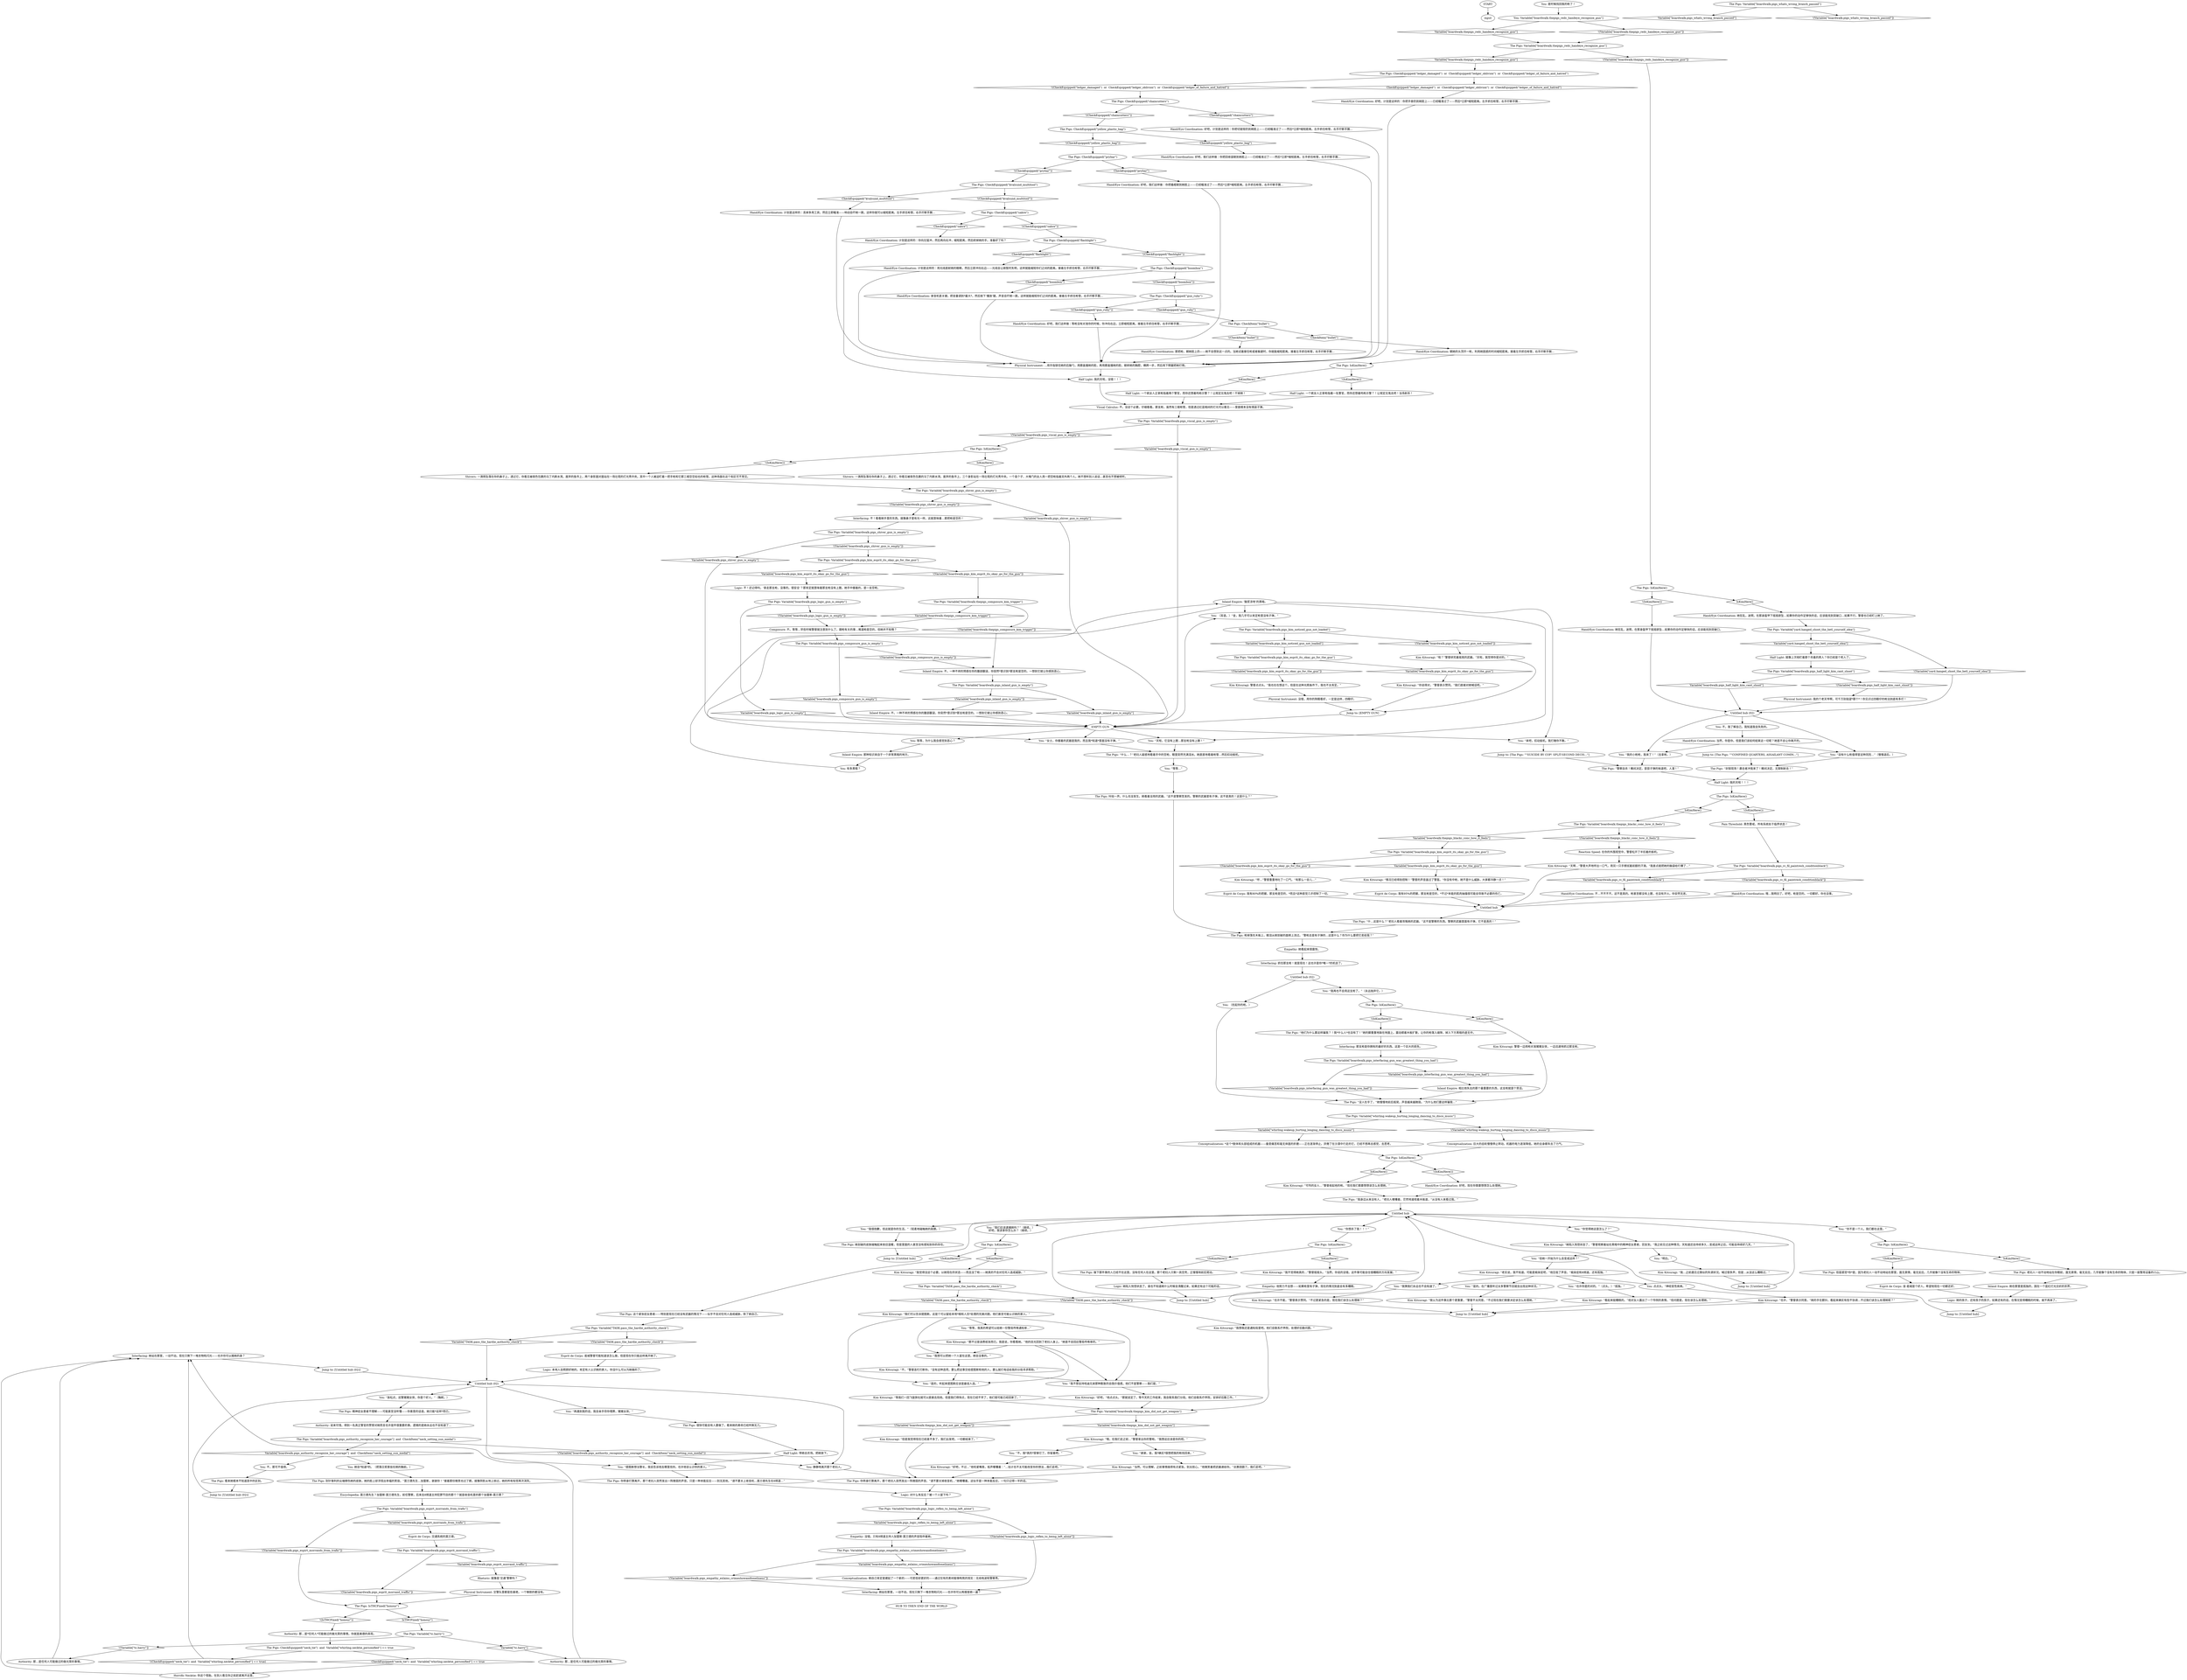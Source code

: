 # BOARDWALK / THE PIGS RED CHECK
# THE PIGS
#
#Current Red Check
# ==================================================
digraph G {
	  0 [label="START"];
	  1 [label="input"];
	  2 [label="Interfacing: 她站在那里，一动不动。现在只剩下一堆衣物和闪光——也许你可以搜她的身？"];
	  3 [label="The Pigs: Variable[\"boardwalk.thepigs_composure_kim_trigger\"]"];
	  4 [label="Variable[\"boardwalk.thepigs_composure_kim_trigger\"]", shape=diamond];
	  5 [label="!(Variable[\"boardwalk.thepigs_composure_kim_trigger\"])", shape=diamond];
	  6 [label="Hand/Eye Coordination: 朝她的头顶开一枪，利用她困惑的时间缩短距离。接着左手抓住枪管，右手拧断手腕…"];
	  7 [label="Kim Kitsuragi: “哈？”警督研究着摇晃的武器。“天啦，我觉得你是对的。”"];
	  8 [label="The Pigs: “封锁现场！袭击者冲我来了！瞬间决定，无限制射击！”"];
	  9 [label="Hand/Eye Coordination: 不…不不不不。这不是真的。枪甚至都没有上膛，也没有开火。你安然无恙。"];
	  10 [label="You: “你想杀了我！！！”"];
	  11 [label="Kim Kitsuragi: “看起来挺糟糕的。”他对女人露出了一个怜悯的表情。“但问题是，现在该怎么处理她。”"];
	  12 [label="The Pigs: “什么…？”老妇人疑惑地看着手中的空枪，眼里突然充满泪水。她直直地看着枪管…然后扣动扳机。"];
	  13 [label="The Pigs: CheckEquipped(\"neck_tie\")  and  Variable[\"whirling.necktie_personified\"] == true"];
	  14 [label="CheckEquipped(\"neck_tie\")  and  Variable[\"whirling.necktie_personified\"] == true", shape=diamond];
	  15 [label="!(CheckEquipped(\"neck_tie\")  and  Variable[\"whirling.necktie_personified\"] == true)", shape=diamond];
	  16 [label="The Pigs: CheckEquipped(\"ledger_damaged\")  or  CheckEquipped(\"ledger_oblivion\")  or  CheckEquipped(\"ledger_of_failure_and_hatred\")"];
	  17 [label="CheckEquipped(\"ledger_damaged\")  or  CheckEquipped(\"ledger_oblivion\")  or  CheckEquipped(\"ledger_of_failure_and_hatred\")", shape=diamond];
	  18 [label="!(CheckEquipped(\"ledger_damaged\")  or  CheckEquipped(\"ledger_oblivion\")  or  CheckEquipped(\"ledger_of_failure_and_hatred\"))", shape=diamond];
	  19 [label="The Pigs: CheckEquipped(\"chaincutters\")"];
	  20 [label="CheckEquipped(\"chaincutters\")", shape=diamond];
	  21 [label="!(CheckEquipped(\"chaincutters\"))", shape=diamond];
	  22 [label="Half Light: 就像上次他盯着那个吊着的男人？你已经是个死人了。"];
	  23 [label="Jump to: [The Pigs: \"\"SUICIDE BY COP! SPLIT-SECOND DECIS...\"]"];
	  24 [label="The Pigs: “什…这是什么？”老妇人看着背叛她的武器。“这不是警察的东西。警察的武器里面有子弹。它不是真的！”"];
	  25 [label="Half Light: 我的天啦！！！"];
	  26 [label="You: （捡起你的枪。）"];
	  27 [label="The Pigs: “他们为什么要这样骗我？！我*什么人*也没有了！”她的脚重重地跺在地面上。震动顺着木板扩散，让你的枪落入缝隙，掉入下方黑暗的虚无中。"];
	  28 [label="You: 点点头。“神经变性疾病。”"];
	  29 [label="Jump to: [Untitled hub]"];
	  30 [label="Logic: 她陷入恍惚状态了。谁也不知道她什么时候会清醒过来，如果还有这个可能的话。"];
	  31 [label="Authority: 那…是任何人可能做过的做光荣的事情。"];
	  32 [label="Hand/Eye Coordination: 她狂乱，迷惘，在那身盔甲下摇摇欲坠…如果你的动作足够快的话，应该能找到突破口。"];
	  33 [label="Kim Kitsuragi: “你说得对，”警督表示赞同。“我们直接对她喊话吧。”"];
	  34 [label="You: 等等，为什么我会感觉到恶心？"];
	  35 [label="Conceptualization: *这个*肢体和头部组成的机器——备受痛苦和毫无体面的折磨——正在逐渐停止。厌倦了在沙漠中行走的它，已经不想再去感觉，去思考。"];
	  36 [label="The Pigs: 她划破的皮肤碰触起来依旧温暖，但是里面的人甚至没有感知到你的存在。"];
	  37 [label="Jump to: [Untitled hub]"];
	  38 [label="The Pigs: “我身边从来没有人，”老妇人嘟囔着，茫然地凝视着木板道，“从没有人来看过我。”"];
	  39 [label="Kim Kitsuragi: “我想我还是通知局里吧。他们会联系疗养院，处理好后勤问题。”"];
	  40 [label="You: 她会*知道*的。（把落日奖章挂在她的胸前。）"];
	  41 [label="The Pigs: Variable[\"boardwalk.thepigs_redc_handeye_recognize_gun\"]"];
	  42 [label="Variable[\"boardwalk.thepigs_redc_handeye_recognize_gun\"]", shape=diamond];
	  43 [label="!(Variable[\"boardwalk.thepigs_redc_handeye_recognize_gun\"])", shape=diamond];
	  44 [label="Inland Empire: 不。一种不祥的预感在你的腹部翻滚，你突然*意识到*那支枪是空的。一想到它就让你感到恶心。"];
	  45 [label="The Pigs: Variable[\"boardwalk.pigs_logic_gun_is_empty\"]"];
	  46 [label="Variable[\"boardwalk.pigs_logic_gun_is_empty\"]", shape=diamond];
	  47 [label="!(Variable[\"boardwalk.pigs_logic_gun_is_empty\"])", shape=diamond];
	  48 [label="You: 不，我了解自己。我知道我会失败的。"];
	  49 [label="Untitled hub"];
	  50 [label="The Pigs: IsKimHere()"];
	  51 [label="IsKimHere()", shape=diamond];
	  52 [label="!(IsKimHere())", shape=diamond];
	  53 [label="Esprit de Corps: 金·曷城是个好人。希望他现在一切都还好。"];
	  54 [label="You: “等等，我真的希望可以给她一份警局传唤通知单…”"];
	  55 [label="Esprit de Corps: 交通系统的莫兰德。"];
	  56 [label="The Pigs: 咔哒一声。什么也没发生。她看着没用的武器。“这不是警察签发的。警察的武器里有子弹。这不是真的！这是什么？”"];
	  57 [label="Hand/Eye Coordination: 好吧，我们这样做：你把回收袋砸到她脸上——已经瞄准过了——然后*立即*缩短距离。左手抓住枪管，右手拧断手腕…"];
	  58 [label="The Pigs: CheckEquipped(\"sabre\")"];
	  59 [label="CheckEquipped(\"sabre\")", shape=diamond];
	  60 [label="!(CheckEquipped(\"sabre\"))", shape=diamond];
	  61 [label="Hand/Eye Coordination: 好吧，我们这样做：等枪没有对准你的时候，你冲向右边，立即缩短距离。接着左手抓住枪管，右手拧断手腕…"];
	  62 [label="Inland Empire: 不。一种不祥的预感在你的腹部翻滚，你突然*意识到*那支枪是空的。一想到它就让你感到恶心。"];
	  63 [label="Logic: 不！还记得吗，‘拿走那支枪，没事的。很安全’？那肯定就意味着那支枪没有上膛。她手中握着的，是一支空枪。"];
	  64 [label="You: “来吧，扣动扳机。我打赌你不敢。”"];
	  65 [label="Inland Empire: ‘脑浆涂地’的黑暗。"];
	  66 [label="You: “没有什么枪值得冒这种风险…”（慢慢退后。）"];
	  67 [label="Untitled hub (02)"];
	  68 [label="Esprit de Corps: 我有80%的把握，那支枪是空的，*而且*这种直觉几乎控制了一切。"];
	  69 [label="You: “我们应该逮捕她吗？”（继续。）\n好吧，我该拿你怎么办？（继续。）"];
	  70 [label="Jump to: [Untitled hub]"];
	  71 [label="Untitled hub (02)"];
	  72 [label="Authority: 那…是*任何人*可能做过的做光荣的事情。你就是美德的具现。"];
	  73 [label="You: （耳语。）“金，我几乎可以肯定枪里没有子弹。”"];
	  74 [label="Jump to: [EMPTY GUN]"];
	  75 [label="Kim Kitsuragi: “天啊…”警督大声地呼出一口气，用另一只手擦拭着前额的汗滴。“我差点就把她的脑袋给打爆了…”"];
	  76 [label="Kim Kitsuragi: “呼…”警督重重地吐了一口气。“有那么一会儿…”"];
	  77 [label="The Pigs: 枪掉落在木板上，眼泪从她划破的面颊上流过。“警枪总是有子弹的…这是什么？你为什么要把它卖给我？”"];
	  78 [label="Untitled hub (02)"];
	  79 [label="You: “你不是一个人。我们都在这里。”"];
	  80 [label="Kim Kitsuragi: “我认为这件事比那个更重要，”警督不太同意。“不过现在我们需要决定该怎么处理她。”"];
	  81 [label="You: “我不想支持哈迪兄弟那种膨胀的自我价值感。他们不是警察——我们是。”"];
	  82 [label="Conceptualization: 她自己肯定是建起了一个新的——可悲但却更好的——通过仅有的素材能够构筑的现实：无线电波和警察秀。"];
	  83 [label="The Pigs: Variable[\"boardwalk.pigs_esprit_morrand_traffic\"]"];
	  84 [label="Variable[\"boardwalk.pigs_esprit_morrand_traffic\"]", shape=diamond];
	  85 [label="!(Variable[\"boardwalk.pigs_esprit_morrand_traffic\"])", shape=diamond];
	  86 [label="Interfacing: 她站在那里，一动不动。现在只剩下一堆衣物和闪光——也许你可以再搜查她一遍？"];
	  87 [label="Half Light: 一个疯女人正拿枪指着一名警官，而你还想着鸣枪示警？！让规定见鬼去吧！当场射杀！"];
	  88 [label="The Pigs: Variable[\"yard.hanged_shoot_the_betl_yourself_idea\"]"];
	  89 [label="Variable[\"yard.hanged_shoot_the_betl_yourself_idea\"]", shape=diamond];
	  90 [label="!(Variable[\"yard.hanged_shoot_the_betl_yourself_idea\"])", shape=diamond];
	  91 [label="You: “我再也不会用这支枪了。”（永远抛弃它。）"];
	  92 [label="The Pigs: IsKimHere()"];
	  93 [label="IsKimHere()", shape=diamond];
	  94 [label="!(IsKimHere())", shape=diamond];
	  95 [label="Kim Kitsuragi: “可怜的女人…”警督收起他的枪。“现在我们需要想想该怎么处理她。”"];
	  96 [label="You: “我猜我们永远也不会知道了。”"];
	  97 [label="Empathy: 他努力不去想——如果枪里有子弹，现在的情况到底会有多糟糕。"];
	  98 [label="The Pigs: Variable[\"TASK.pass_the_hardie_authority_check\"]"];
	  99 [label="Variable[\"TASK.pass_the_hardie_authority_check\"]", shape=diamond];
	  100 [label="!(Variable[\"TASK.pass_the_hardie_authority_check\"])", shape=diamond];
	  101 [label="You: “再遇到我的话，我会亲手将你埋葬，猪猪女侠。”"];
	  102 [label="The Pigs: 精神症女患者不理解——可能甚至没听懂——你善意的话语。她只能*这样*而已。"];
	  103 [label="Authority: 那…是任何人可能做过的做光荣的事情。"];
	  104 [label="Rhetoric: 就像是‘交通’警察吗？"];
	  105 [label="Inland Empire: 她在那里是孤独的，困在一个蓝红灯光交织的世界。"];
	  106 [label="Logic: 她的孩子，还有孩子的孩子，如果还有的话，在情况变得糟糕的时候，就不再来了。"];
	  107 [label="The Pigs: CheckEquipped(\"kvalsund_multitool\")"];
	  108 [label="CheckEquipped(\"kvalsund_multitool\")", shape=diamond];
	  109 [label="!(CheckEquipped(\"kvalsund_multitool\"))", shape=diamond];
	  110 [label="Physical Instrument: 没错，用你的狗眼看好，一定是这样，四眼仔。"];
	  111 [label="You: “你觉得她这是怎么了？”"];
	  112 [label="Empathy: 她看起来很震惊。"];
	  113 [label="You: “是的。在广播里听过太多警察节目就会出现这种状况。”"];
	  114 [label="Kim Kitsuragi: “也许，”警督表示同意。“她的手在颤抖，看起来确实有些不协调…不过我们该怎么处理她呢？”"];
	  115 [label="The Pigs: IsKimHere()"];
	  116 [label="IsKimHere()", shape=diamond];
	  117 [label="!(IsKimHere())", shape=diamond];
	  118 [label="The Pigs: 这个紧张症女患者——特别是现在已经没有武器的情况下——似乎不会对任何人造成威胁，除了她自己。"];
	  119 [label="Kim Kitsuragi: “等我们一回飞旋旅社就可以直接去找他。但是我们得快点，现在已经不早了，他们很可能已经回家了。”"];
	  120 [label="Jump to: [Untitled hub (02)]"];
	  121 [label="The Pigs: 很快可能会有人要做了。看来她的寿命已经所剩无几。"];
	  122 [label="The Pigs: Variable[\"boardwalk.pigs_whats_wrong_branch_passed\"]"];
	  123 [label="Variable[\"boardwalk.pigs_whats_wrong_branch_passed\"]", shape=diamond];
	  124 [label="!(Variable[\"boardwalk.pigs_whats_wrong_branch_passed\"])", shape=diamond];
	  125 [label="EMPTY GUN"];
	  126 [label="Composure: 不。等等…早些时候警督就注意到什么了。跟枪有关的事…难道枪是空的，但她并不知情？"];
	  127 [label="The Pigs: Variable[\"boardwalk.pigs_composure_gun_is_empty\"]"];
	  128 [label="Variable[\"boardwalk.pigs_composure_gun_is_empty\"]", shape=diamond];
	  129 [label="!(Variable[\"boardwalk.pigs_composure_gun_is_empty\"])", shape=diamond];
	  130 [label="Hand/Eye Coordination: 她狂乱，迷惘，在那身盔甲下摇摇欲坠…如果你的动作足够快的话，应该能找到突破口…如果不行，警督也已经盯上她了。"];
	  131 [label="The Pigs: “警察自杀！瞬间决定。尝尝子弹的味道吧，人渣！”"];
	  132 [label="Reaction Speed: 在你的外围视觉中，警督松开了半扣着的扳机。"];
	  133 [label="Hand/Eye Coordination: 哦…我明白了。好吧，枪是空的。一切都好。你也没事。"];
	  134 [label="Kim Kitsuragi: 警督一边用枪对准猪猪女侠，一边迅速地抓过那支枪。"];
	  135 [label="The Pigs: IsKimHere()"];
	  136 [label="IsKimHere()", shape=diamond];
	  137 [label="!(IsKimHere())", shape=diamond];
	  138 [label="Kim Kitsuragi: “好吧，”他点点头。“那就说定了。等今天的工作结束，我会联系我们分局。他们会联系疗养院，安排好后勤工作。”"];
	  139 [label="Half Light: 带她去农场。把她放下。"];
	  140 [label="Kim Kitsuragi: “我…之前遇见过类似的失调状况。喊过很多声，但是…从没这么糟糕过。”"];
	  141 [label="Jump to: [Untitled hub]"];
	  142 [label="Hand/Eye Coordination: 计划是这样的：你向左猛冲，然后再向右冲，缩短距离，然后砍掉她的手。准备好了吗？"];
	  143 [label="Hand/Eye Coordination: 计划是这样的：用光线直射她的眼睛，然后立即冲向右边——光线会让她暂时失明，这样就能缩短你们之间的距离。接着左手抓住枪管，右手拧断手腕…"];
	  144 [label="The Pigs: CheckEquipped(\"boombox\")"];
	  145 [label="CheckEquipped(\"boombox\")", shape=diamond];
	  146 [label="!(CheckEquipped(\"boombox\"))", shape=diamond];
	  147 [label="The Pigs: Variable[\"boardwalk.pigs_inland_gun_is_empty\"]"];
	  148 [label="Variable[\"boardwalk.pigs_inland_gun_is_empty\"]", shape=diamond];
	  149 [label="!(Variable[\"boardwalk.pigs_inland_gun_is_empty\"])", shape=diamond];
	  150 [label="The Pigs: Variable[\"boardwalk.pigs_kim_esprit_its_okay_go_for_the_gun\"]"];
	  151 [label="Variable[\"boardwalk.pigs_kim_esprit_its_okay_go_for_the_gun\"]", shape=diamond];
	  152 [label="!(Variable[\"boardwalk.pigs_kim_esprit_its_okay_go_for_the_gun\"])", shape=diamond];
	  153 [label="Kim Kitsuragi: “我不觉得她真的…”警督摇摇头。“当然，你说的没错。这件事可能会往很糟糕的方向发展。”"];
	  154 [label="The Pigs: 做下那件事的人已经不在这里。没有任何人在这里。那个老妇人只剩一具空壳，正慢慢地前后晃动。"];
	  155 [label="You: “我想可以把她一个人留在这里。她会没事的。”"];
	  156 [label="You: 静静地离开那个老妇人。"];
	  157 [label="You: “不，我*真的*受够它了。你留着吧。”"];
	  158 [label="The Pigs: 你转身打算离开，那个老妇人突然发出一阵微弱的声音。“请不要关掉收音机…”她嘟囔着。这似乎是一种本能反应，一句只记得一半的话。"];
	  159 [label="You: “明白。”"];
	  160 [label="You: 是时候找回我的枪了！"];
	  161 [label="You: Variable[\"boardwalk.thepigs_redc_handeye_recognize_gun\"]"];
	  162 [label="Variable[\"boardwalk.thepigs_redc_handeye_recognize_gun\"]", shape=diamond];
	  163 [label="!(Variable[\"boardwalk.thepigs_redc_handeye_recognize_gun\"])", shape=diamond];
	  164 [label="The Pigs: CheckEquipped(\"gun_ruby\")"];
	  165 [label="CheckEquipped(\"gun_ruby\")", shape=diamond];
	  166 [label="!(CheckEquipped(\"gun_ruby\"))", shape=diamond];
	  167 [label="Physical Instrument: …用手指锁住她的后脑勺，用膝盖撞她的脸，再用膝盖撞她的脸，砸碎她的胸腔，横跨一步，然后用下劈腿把她打倒。"];
	  168 [label="Inland Empire: 相比他失去的那个最重要的东西，这支枪就是个笑话。"];
	  169 [label="Hand/Eye Coordination: 好吧，现在你需要想想怎么处理她。"];
	  170 [label="Kim Kitsuragi: “她陷入恍惚状态了，”警督观察着站在黑暗中的精神症女患者，回复到。“我之前见过这种情况。天知道还会持续多久…变成这样之后，可能会持续好几天。”"];
	  171 [label="The Pigs: 老妇人一动不动地站在你眼前，面无表情，毫无反应。几乎就像个没有生命的物体。只是一座警用设备的小山。"];
	  172 [label="Kim Kitsuragi: “我们可以告诉提图斯。这是个可以留给本地*维和人员*处理的完美问题。他们甚至可能认识她的家人。”"];
	  173 [label="You: “放松点，巡警猪猪女侠，你是个好人。”（鞠躬。）"];
	  174 [label="The Pigs: 看来她根本不知道其中的区别。"];
	  175 [label="The Pigs: Variable[\"boardwalk.pigs_espirt_morrands_from_trafic\"]"];
	  176 [label="Variable[\"boardwalk.pigs_espirt_morrands_from_trafic\"]", shape=diamond];
	  177 [label="!(Variable[\"boardwalk.pigs_espirt_morrands_from_trafic\"])", shape=diamond];
	  178 [label="You: “等等…”"];
	  179 [label="The Pigs: CheckEquipped(\"yellow_plastic_bag\")"];
	  180 [label="CheckEquipped(\"yellow_plastic_bag\")", shape=diamond];
	  181 [label="!(CheckEquipped(\"yellow_plastic_bag\"))", shape=diamond];
	  182 [label="Hand/Eye Coordination: 好吧，我们这样做：你把撬棍砸到她脸上——已经瞄准过了——然后*立即*缩短距离。左手抓住枪管，右手拧断手腕…"];
	  183 [label="The Pigs: Variable[\"boardwalk.pigs_kim_esprit_its_okay_go_for_the_gun\"]"];
	  184 [label="Variable[\"boardwalk.pigs_kim_esprit_its_okay_go_for_the_gun\"]", shape=diamond];
	  185 [label="!(Variable[\"boardwalk.pigs_kim_esprit_its_okay_go_for_the_gun\"])", shape=diamond];
	  186 [label="Kim Kitsuragi: 警督点点头。“我也在在想这个。但是在这种光照条件下，我也不太肯定。”"];
	  187 [label="Physical Instrument: 我的个老天爷啊，可千万别指望*那个*！你见识过四眼仔的枪法到底有多烂！"];
	  188 [label="The Pigs: IsKimHere()"];
	  189 [label="IsKimHere()", shape=diamond];
	  190 [label="!(IsKimHere())", shape=diamond];
	  191 [label="Jump to: [Untitled hub]"];
	  192 [label="The Pigs: 但是感觉*你*是，因为老妇人一动不动地站在那里，面无表情，毫无反应。几乎就像个没有生命的物体。"];
	  193 [label="Kim Kitsuragi: “那不过是浪费纸张而已。我是说，你看看她。”他的目光回到了老妇人身上。“她是不会回应警局传唤单的。”"];
	  194 [label="Empathy: 没错。只有8频道主持人加雷斯·莫兰德的声音陪伴着她。"];
	  195 [label="Physical Instrument: 交警队里都是些基佬。一个够胆的都没有。"];
	  196 [label="Hand/Eye Coordination: 计划是这样的：丢掉多用工具，然后立即瞄准——响动会吓她一跳，这样你就可以缩短距离。左手抓住枪管，右手拧断手腕…"];
	  197 [label="Interfacing: 抓住那支枪！就是现在！这也许是你*唯一*的机会了。"];
	  198 [label="You: “提图斯想当警长，我会告诉他去哪里找你。也许他会认识你的家人。”"];
	  199 [label="Kim Kitsuragi: “好吧，不过…”他咬紧嘴唇，低声嘟囔着：“…估计也不太可能改变你的想法…我们走吧。”"];
	  200 [label="The Pigs: Variable[\"boardwalk.pigs_empathy_exlains_crimeshowandloneliness\"]"];
	  201 [label="Variable[\"boardwalk.pigs_empathy_exlains_crimeshowandloneliness\"]", shape=diamond];
	  202 [label="!(Variable[\"boardwalk.pigs_empathy_exlains_crimeshowandloneliness\"])", shape=diamond];
	  204 [label="Jump to: [Untitled hub (02)]"];
	  205 [label="Half Light: 我的天啦，没错！！！"];
	  206 [label="The Pigs: CheckItem(\"bullet\")"];
	  207 [label="CheckItem(\"bullet\")", shape=diamond];
	  208 [label="!(CheckItem(\"bullet\"))", shape=diamond];
	  209 [label="Inland Empire: 那种知识来自于一个非常黑暗的地方。"];
	  210 [label="Untitled hub"];
	  211 [label="Kim Kitsuragi: “也许不能，”警督表示赞同。“不过更紧急的是，现在我们该怎么处理她？”"];
	  212 [label="The Pigs: Variable[\"TASK.pass_the_hardie_authority_check\"]"];
	  213 [label="Variable[\"TASK.pass_the_hardie_authority_check\"]", shape=diamond];
	  214 [label="!(Variable[\"TASK.pass_the_hardie_authority_check\"])", shape=diamond];
	  215 [label="The Pigs: Variable[\"boardwalk.thepigs_kim_did_not_get_weapon\"]"];
	  216 [label="Variable[\"boardwalk.thepigs_kim_did_not_get_weapon\"]", shape=diamond];
	  217 [label="!(Variable[\"boardwalk.thepigs_kim_did_not_get_weapon\"])", shape=diamond];
	  218 [label="The Pigs: Variable[\"tc.harry\"]"];
	  219 [label="Variable[\"tc.harry\"]", shape=diamond];
	  220 [label="!(Variable[\"tc.harry\"])", shape=diamond];
	  221 [label="The Pigs: IsKimHere()"];
	  222 [label="IsKimHere()", shape=diamond];
	  223 [label="!(IsKimHere())", shape=diamond];
	  224 [label="Kim Kitsuragi: “老实说，我不知道。可能是痴呆症吧，”他压低了声音。“痴呆症和8频道。还有孤独。”"];
	  225 [label="You: “是的，听起来提图斯应该是最佳人选。”"];
	  226 [label="You: “谢谢，金。我*确实*很想把我的枪找回来。”"];
	  227 [label="Kim Kitsuragi: “当然。可以理解，之前事情搞得有点紧张。别太担心。”他微笑着把武器递给你。“总算团圆了。我们走吧。”"];
	  228 [label="You: 不，那可不值得。"];
	  229 [label="The Pigs: 你转身打算离开，那个老妇人突然发出一阵微弱的声音。只是一种本能反应——别无其他。“请不要关上收音机…莫兰德先生在8频道…”"];
	  230 [label="The Pigs: CheckEquipped(\"prybar\")"];
	  231 [label="CheckEquipped(\"prybar\")", shape=diamond];
	  232 [label="!(CheckEquipped(\"prybar\"))", shape=diamond];
	  233 [label="The Pigs: CheckEquipped(\"flashlight\")"];
	  234 [label="CheckEquipped(\"flashlight\")", shape=diamond];
	  235 [label="!(CheckEquipped(\"flashlight\"))", shape=diamond];
	  236 [label="The Pigs: Variable[\"boardwalk.pigs_viscal_gun_is_empty\"]"];
	  237 [label="Variable[\"boardwalk.pigs_viscal_gun_is_empty\"]", shape=diamond];
	  238 [label="!(Variable[\"boardwalk.pigs_viscal_gun_is_empty\"])", shape=diamond];
	  239 [label="Shivers: 一滴雨坠落在你的鼻子上，透过它，你看见被夜色包裹的马丁内斯水湾。废弃的鱼市上，两个身影面对面站在一场壮观的灯光秀中央。其中一个人被迫盯着一把手枪和它那三根空空如也的枪管。这种场面在这个街区可不常见。"];
	  240 [label="The Pigs: Variable[\"boardwalk.pigs_kim_esprit_its_okay_go_for_the_gun\"]"];
	  241 [label="Variable[\"boardwalk.pigs_kim_esprit_its_okay_go_for_the_gun\"]", shape=diamond];
	  242 [label="!(Variable[\"boardwalk.pigs_kim_esprit_its_okay_go_for_the_gun\"])", shape=diamond];
	  243 [label="The Pigs: IsKimHere()"];
	  244 [label="IsKimHere()", shape=diamond];
	  245 [label="!(IsKimHere())", shape=diamond];
	  246 [label="You: “天啦，它没有上膛…那支枪没有上膛！”"];
	  247 [label="Pain Threshold: 黑色警戒，所有系统处于临界状态！"];
	  248 [label="The Pigs: Variable[\"boardwalk.pigs_rc_fil_paintresh_conditionblack\"]"];
	  249 [label="Variable[\"boardwalk.pigs_rc_fil_paintresh_conditionblack\"]", shape=diamond];
	  250 [label="!(Variable[\"boardwalk.pigs_rc_fil_paintresh_conditionblack\"])", shape=diamond];
	  251 [label="You: “我很抱歉，但这就是你的生活。”（轻柔地碰触她的肩膀。）"];
	  252 [label="The Pigs: Variable[\"boardwalk.pigs_interfacing_gun_was_greatest_thing_you_had\"]"];
	  253 [label="Variable[\"boardwalk.pigs_interfacing_gun_was_greatest_thing_you_had\"]", shape=diamond];
	  254 [label="!(Variable[\"boardwalk.pigs_interfacing_gun_was_greatest_thing_you_had\"])", shape=diamond];
	  255 [label="The Pigs: Variable[\"whirling.wakeup_hurting_longing_dancing_to_disco_music\"]"];
	  256 [label="Variable[\"whirling.wakeup_hurting_longing_dancing_to_disco_music\"]", shape=diamond];
	  257 [label="!(Variable[\"whirling.wakeup_hurting_longing_dancing_to_disco_music\"])", shape=diamond];
	  258 [label="You: “但她一开始为什么会变成这样？”"];
	  259 [label="Kim Kitsuragi: “但是我觉得现在已经差不多了。我们出发吧，一切都结束了。”"];
	  260 [label="Esprit de Corps: 曷城警督可能知道该怎么做，但是现在你只能这样离开她了。"];
	  261 [label="The Pigs: IsTHCFixed(\"honour\")"];
	  262 [label="IsTHCFixed(\"honour\")", shape=diamond];
	  263 [label="!(IsTHCFixed(\"honour\"))", shape=diamond];
	  264 [label="Half Light: 一个疯女人正拿枪指着两个警官，而你还想着鸣枪示警？！让规定见鬼去吧！干掉她！"];
	  265 [label="The Pigs: Variable[\"boardwalk.pigs_kim_noticed_gun_not_loaded\"]"];
	  266 [label="Variable[\"boardwalk.pigs_kim_noticed_gun_not_loaded\"]", shape=diamond];
	  267 [label="!(Variable[\"boardwalk.pigs_kim_noticed_gun_not_loaded\"])", shape=diamond];
	  268 [label="You: 有多黑暗？"];
	  269 [label="Esprit de Corps: 我有95%的把握，那支枪是空的，*不过*本能的肌肉抽搐很可能会导致不必要的伤亡。"];
	  270 [label="Interfacing: 那支枪是你拥有的最好的东西。这是一个巨大的损失。"];
	  271 [label="The Pigs: IsKimHere()"];
	  272 [label="IsKimHere()", shape=diamond];
	  273 [label="!(IsKimHere())", shape=diamond];
	  274 [label="The Pigs: “没人在乎了，”她慢慢地前后摇晃，声音越来越微弱。“为什么他们要这样骗我…”"];
	  275 [label="Logic: 对什么有反应？被一个人留下吗？"];
	  276 [label="The Pigs: 别针锋利的尖端擦伤她的皮肤，她的脸上却浮现出幸福的笑容。“莫兰德先生…加雷斯，谢谢你！”接着那份微笑也过了期，就像阴影从地上掠过，她的所有知觉再次消失。"];
	  277 [label="Jump to: [The Pigs: \"\"CONFINED QUARTERS, ASSAILANT COMIN...\"]"];
	  278 [label="Hand/Eye Coordination: 好吧，计划是这样的：你把切链钳扔到她脸上——已经瞄准过了——然后*立即*缩短距离。左手抓住枪管，右手拧断手腕…"];
	  279 [label="Hand/Eye Coordination: 录音机是关键。把音量调到*最大*，然后按下‘播放’键。声音会吓她一跳，这样就能缩短你们之间的距离。接着左手抓住枪管，右手拧断手腕…"];
	  280 [label="Hand/Eye Coordination: 那把枪，朝她脸上扔——她不会想到这一点的。当她试着接住枪或者躲避时，你就能缩短距离。接着左手抓住枪管，右手拧断手腕…"];
	  281 [label="Shivers: 一滴雨坠落在你的鼻子上，透过它，你看见被夜色包裹的马丁内斯水湾。废弃的鱼市上，三个身影站在一场壮观的灯光秀中央。一个高个子、大嗓门的女人用一把空枪指着另外两个人。她不想听别人说话…甚至也不想被倾听。"];
	  282 [label="Kim Kitsuragi: “情况已经得到控制！”警督的声音盖过了警笛。“你没有中枪，她不是什么威胁，大家都冷静一点！”"];
	  283 [label="Conceptualization: 巨大的齿轮慢慢停止转动。机器的电力逐渐降低。她的全身都失去了力气。"];
	  284 [label="Kim Kitsuragi: “我觉得没这个必要。以她现在的状态——而且没了枪——她真的不会对任何人造成威胁。”"];
	  285 [label="The Pigs: Variable[\"boardwalk.pigs_logic_reflex_to_being_left_alone\"]"];
	  286 [label="Variable[\"boardwalk.pigs_logic_reflex_to_being_left_alone\"]", shape=diamond];
	  287 [label="!(Variable[\"boardwalk.pigs_logic_reflex_to_being_left_alone\"])", shape=diamond];
	  288 [label="Horrific Necktie: 你这个怪胎。在别人看见你之前赶紧离开这里。"];
	  289 [label="Interfacing: 不！看看她手里的东西。就像鼻子里有光一样。这就意味着…那把枪是空的！"];
	  290 [label="You: “女士，你握着的武器是我的，而且我*知道*里面没有子弹。”"];
	  291 [label="The Pigs: Variable[\"boardwalk.pigs_half_light_kim_cant_shoot\"]"];
	  292 [label="Variable[\"boardwalk.pigs_half_light_kim_cant_shoot\"]", shape=diamond];
	  293 [label="!(Variable[\"boardwalk.pigs_half_light_kim_cant_shoot\"])", shape=diamond];
	  294 [label="You: “也许你是的对的。”（点头。）“孤独。”"];
	  295 [label="Kim Kitsuragi: “不，”警督连忙打断你。“没有这种选项。要么把这事交给提图斯和他的人，要么就打电话给我的分局寻求帮助。”"];
	  296 [label="Kim Kitsuragi: “哦，在我们走之前…”警督拿出你的警枪。“我想这应该是你的吧。”"];
	  297 [label="Logic: 本地人会照顾好她的。肯定有人认识她的家人。你没什么可以为她做的了。"];
	  298 [label="Authority: 说来可惜。得到一名真正警官的赞誉对她而言也许是件很重要的事。遗憾的是她永远也不会知道了…"];
	  299 [label="Hand/Eye Coordination: 好吧，计划是这样的：你把手册扔到她脸上——已经瞄准过了——然后*立即*缩短距离。左手抓住枪管，右手拧断手腕…"];
	  300 [label="Visual Calculus: 不。没这个必要。仔细看看。那支枪，虽然有三根枪管，但是透过红蓝相间的灯光可以看见——里面根本没有填装子弹。"];
	  301 [label="The Pigs: Variable[\"boardwalk.pigs_shiver_gun_is_empty\"]"];
	  302 [label="Variable[\"boardwalk.pigs_shiver_gun_is_empty\"]", shape=diamond];
	  303 [label="!(Variable[\"boardwalk.pigs_shiver_gun_is_empty\"])", shape=diamond];
	  304 [label="The Pigs: Variable[\"boardwalk.pigs_shiver_gun_is_empty\"]"];
	  305 [label="Variable[\"boardwalk.pigs_shiver_gun_is_empty\"]", shape=diamond];
	  306 [label="!(Variable[\"boardwalk.pigs_shiver_gun_is_empty\"])", shape=diamond];
	  307 [label="You: “我的小枪枪，我来了！”（去拿枪。）"];
	  308 [label="The Pigs: IsKimHere()"];
	  309 [label="IsKimHere()", shape=diamond];
	  310 [label="!(IsKimHere())", shape=diamond];
	  311 [label="Hand/Eye Coordination: 当然，你是你。但是我们该如何结束这一切呢？她是不会让你离开的。"];
	  312 [label="The Pigs: Variable[\"boardwalk.thepigs_blackc_conc_how_it_feels\"]"];
	  313 [label="Variable[\"boardwalk.thepigs_blackc_conc_how_it_feels\"]", shape=diamond];
	  314 [label="!(Variable[\"boardwalk.thepigs_blackc_conc_how_it_feels\"])", shape=diamond];
	  315 [label="HUB TO THEN END OF THE WORLD"];
	  316 [label="The Pigs: Variable[\"boardwalk.pigs_authority_recognize_her_courage\"]  and  CheckItem(\"neck_setting_sun_medal\")"];
	  317 [label="Variable[\"boardwalk.pigs_authority_recognize_her_courage\"]  and  CheckItem(\"neck_setting_sun_medal\")", shape=diamond];
	  318 [label="!(Variable[\"boardwalk.pigs_authority_recognize_her_courage\"]  and  CheckItem(\"neck_setting_sun_medal\"))", shape=diamond];
	  319 [label="Encyclopedia: 莫兰德先生？加雷斯·莫兰德先生，前任警察，后来去8频道主持犯罪节目的那个？就是收音机里的那个加雷斯·莫兰德？"];
	  0 -> 1
	  2 -> 204
	  3 -> 4
	  3 -> 5
	  4 -> 126
	  5 -> 62
	  6 -> 243
	  7 -> 74
	  8 -> 25
	  9 -> 210
	  10 -> 50
	  11 -> 29
	  12 -> 178
	  13 -> 14
	  13 -> 15
	  14 -> 288
	  15 -> 2
	  16 -> 17
	  16 -> 18
	  17 -> 299
	  18 -> 19
	  19 -> 20
	  19 -> 21
	  20 -> 278
	  21 -> 179
	  22 -> 291
	  23 -> 131
	  24 -> 77
	  25 -> 188
	  26 -> 274
	  27 -> 270
	  28 -> 114
	  29 -> 49
	  30 -> 191
	  31 -> 2
	  32 -> 67
	  33 -> 74
	  34 -> 209
	  35 -> 92
	  36 -> 37
	  37 -> 49
	  38 -> 49
	  39 -> 215
	  40 -> 276
	  41 -> 42
	  41 -> 43
	  42 -> 16
	  43 -> 308
	  44 -> 125
	  45 -> 46
	  45 -> 47
	  46 -> 125
	  47 -> 126
	  48 -> 311
	  49 -> 69
	  49 -> 10
	  49 -> 111
	  49 -> 79
	  49 -> 251
	  50 -> 51
	  50 -> 52
	  51 -> 153
	  52 -> 154
	  53 -> 106
	  54 -> 193
	  55 -> 83
	  56 -> 77
	  57 -> 167
	  58 -> 59
	  58 -> 60
	  59 -> 142
	  60 -> 233
	  61 -> 167
	  62 -> 147
	  63 -> 45
	  64 -> 23
	  65 -> 64
	  65 -> 73
	  65 -> 290
	  65 -> 246
	  66 -> 8
	  67 -> 48
	  67 -> 66
	  67 -> 307
	  68 -> 210
	  69 -> 135
	  70 -> 49
	  71 -> 101
	  71 -> 156
	  71 -> 173
	  71 -> 198
	  72 -> 13
	  73 -> 265
	  74 -> 125
	  75 -> 210
	  76 -> 68
	  77 -> 112
	  78 -> 26
	  78 -> 91
	  79 -> 115
	  80 -> 29
	  81 -> 138
	  82 -> 86
	  83 -> 84
	  83 -> 85
	  84 -> 104
	  85 -> 261
	  86 -> 315
	  87 -> 300
	  88 -> 89
	  88 -> 90
	  89 -> 22
	  90 -> 67
	  91 -> 271
	  92 -> 93
	  92 -> 94
	  93 -> 95
	  94 -> 169
	  95 -> 38
	  96 -> 211
	  97 -> 191
	  98 -> 99
	  98 -> 100
	  99 -> 71
	  100 -> 260
	  101 -> 121
	  102 -> 298
	  103 -> 2
	  104 -> 195
	  105 -> 106
	  106 -> 70
	  107 -> 108
	  107 -> 109
	  108 -> 196
	  109 -> 58
	  110 -> 74
	  111 -> 170
	  112 -> 197
	  113 -> 80
	  114 -> 29
	  115 -> 116
	  115 -> 117
	  116 -> 171
	  117 -> 192
	  118 -> 98
	  119 -> 215
	  120 -> 71
	  121 -> 139
	  122 -> 123
	  122 -> 124
	  125 -> 64
	  125 -> 34
	  125 -> 290
	  125 -> 73
	  125 -> 246
	  126 -> 127
	  127 -> 128
	  127 -> 129
	  128 -> 125
	  129 -> 62
	  130 -> 88
	  131 -> 25
	  132 -> 75
	  133 -> 210
	  134 -> 274
	  135 -> 136
	  135 -> 137
	  136 -> 284
	  137 -> 118
	  138 -> 215
	  139 -> 156
	  139 -> 198
	  140 -> 141
	  141 -> 49
	  142 -> 205
	  143 -> 167
	  144 -> 145
	  144 -> 146
	  145 -> 279
	  146 -> 164
	  147 -> 148
	  147 -> 149
	  148 -> 125
	  149 -> 44
	  150 -> 152
	  150 -> 151
	  151 -> 282
	  152 -> 76
	  153 -> 97
	  154 -> 30
	  155 -> 295
	  156 -> 158
	  157 -> 199
	  158 -> 275
	  159 -> 140
	  160 -> 161
	  161 -> 162
	  161 -> 163
	  162 -> 41
	  163 -> 41
	  164 -> 165
	  164 -> 166
	  165 -> 206
	  166 -> 61
	  167 -> 205
	  168 -> 274
	  169 -> 38
	  170 -> 258
	  170 -> 159
	  171 -> 105
	  172 -> 81
	  172 -> 225
	  172 -> 155
	  172 -> 54
	  173 -> 102
	  174 -> 120
	  175 -> 176
	  175 -> 177
	  176 -> 55
	  177 -> 261
	  178 -> 56
	  179 -> 180
	  179 -> 181
	  180 -> 57
	  181 -> 230
	  182 -> 167
	  183 -> 184
	  183 -> 185
	  184 -> 33
	  185 -> 186
	  186 -> 110
	  187 -> 67
	  188 -> 189
	  188 -> 190
	  189 -> 312
	  190 -> 247
	  191 -> 49
	  192 -> 53
	  193 -> 81
	  193 -> 225
	  193 -> 155
	  194 -> 200
	  195 -> 261
	  196 -> 167
	  197 -> 78
	  198 -> 229
	  199 -> 158
	  200 -> 201
	  200 -> 202
	  201 -> 82
	  202 -> 86
	  204 -> 71
	  205 -> 300
	  206 -> 208
	  206 -> 207
	  207 -> 6
	  208 -> 280
	  209 -> 268
	  210 -> 24
	  211 -> 29
	  212 -> 213
	  212 -> 214
	  213 -> 172
	  214 -> 39
	  215 -> 216
	  215 -> 217
	  216 -> 296
	  217 -> 259
	  218 -> 219
	  218 -> 220
	  219 -> 31
	  220 -> 103
	  221 -> 222
	  221 -> 223
	  222 -> 281
	  223 -> 239
	  224 -> 96
	  224 -> 113
	  224 -> 28
	  224 -> 294
	  225 -> 119
	  226 -> 227
	  227 -> 158
	  228 -> 174
	  229 -> 275
	  230 -> 232
	  230 -> 231
	  231 -> 182
	  232 -> 107
	  233 -> 234
	  233 -> 235
	  234 -> 143
	  235 -> 144
	  236 -> 237
	  236 -> 238
	  237 -> 125
	  238 -> 221
	  239 -> 301
	  240 -> 241
	  240 -> 242
	  241 -> 63
	  242 -> 3
	  243 -> 244
	  243 -> 245
	  244 -> 264
	  245 -> 87
	  246 -> 12
	  247 -> 248
	  248 -> 249
	  248 -> 250
	  249 -> 9
	  250 -> 133
	  251 -> 36
	  252 -> 253
	  252 -> 254
	  253 -> 168
	  254 -> 274
	  255 -> 256
	  255 -> 257
	  256 -> 35
	  257 -> 283
	  258 -> 224
	  259 -> 158
	  260 -> 297
	  261 -> 262
	  261 -> 263
	  262 -> 218
	  263 -> 72
	  264 -> 300
	  265 -> 266
	  265 -> 267
	  266 -> 183
	  267 -> 7
	  268 -> 65
	  269 -> 210
	  270 -> 252
	  271 -> 272
	  271 -> 273
	  272 -> 134
	  273 -> 27
	  274 -> 255
	  275 -> 285
	  276 -> 319
	  277 -> 8
	  278 -> 167
	  279 -> 167
	  280 -> 167
	  281 -> 301
	  282 -> 269
	  283 -> 92
	  284 -> 212
	  285 -> 286
	  285 -> 287
	  286 -> 194
	  287 -> 86
	  288 -> 2
	  289 -> 304
	  290 -> 12
	  291 -> 292
	  291 -> 293
	  292 -> 67
	  293 -> 187
	  294 -> 11
	  295 -> 81
	  295 -> 225
	  296 -> 226
	  296 -> 157
	  297 -> 71
	  298 -> 316
	  299 -> 167
	  300 -> 236
	  301 -> 302
	  301 -> 303
	  302 -> 125
	  303 -> 289
	  304 -> 305
	  304 -> 306
	  305 -> 125
	  306 -> 240
	  307 -> 131
	  308 -> 309
	  308 -> 310
	  309 -> 130
	  310 -> 32
	  311 -> 66
	  311 -> 307
	  312 -> 313
	  312 -> 314
	  313 -> 150
	  314 -> 132
	  316 -> 317
	  316 -> 318
	  317 -> 40
	  317 -> 228
	  318 -> 156
	  318 -> 198
	  319 -> 175
}

